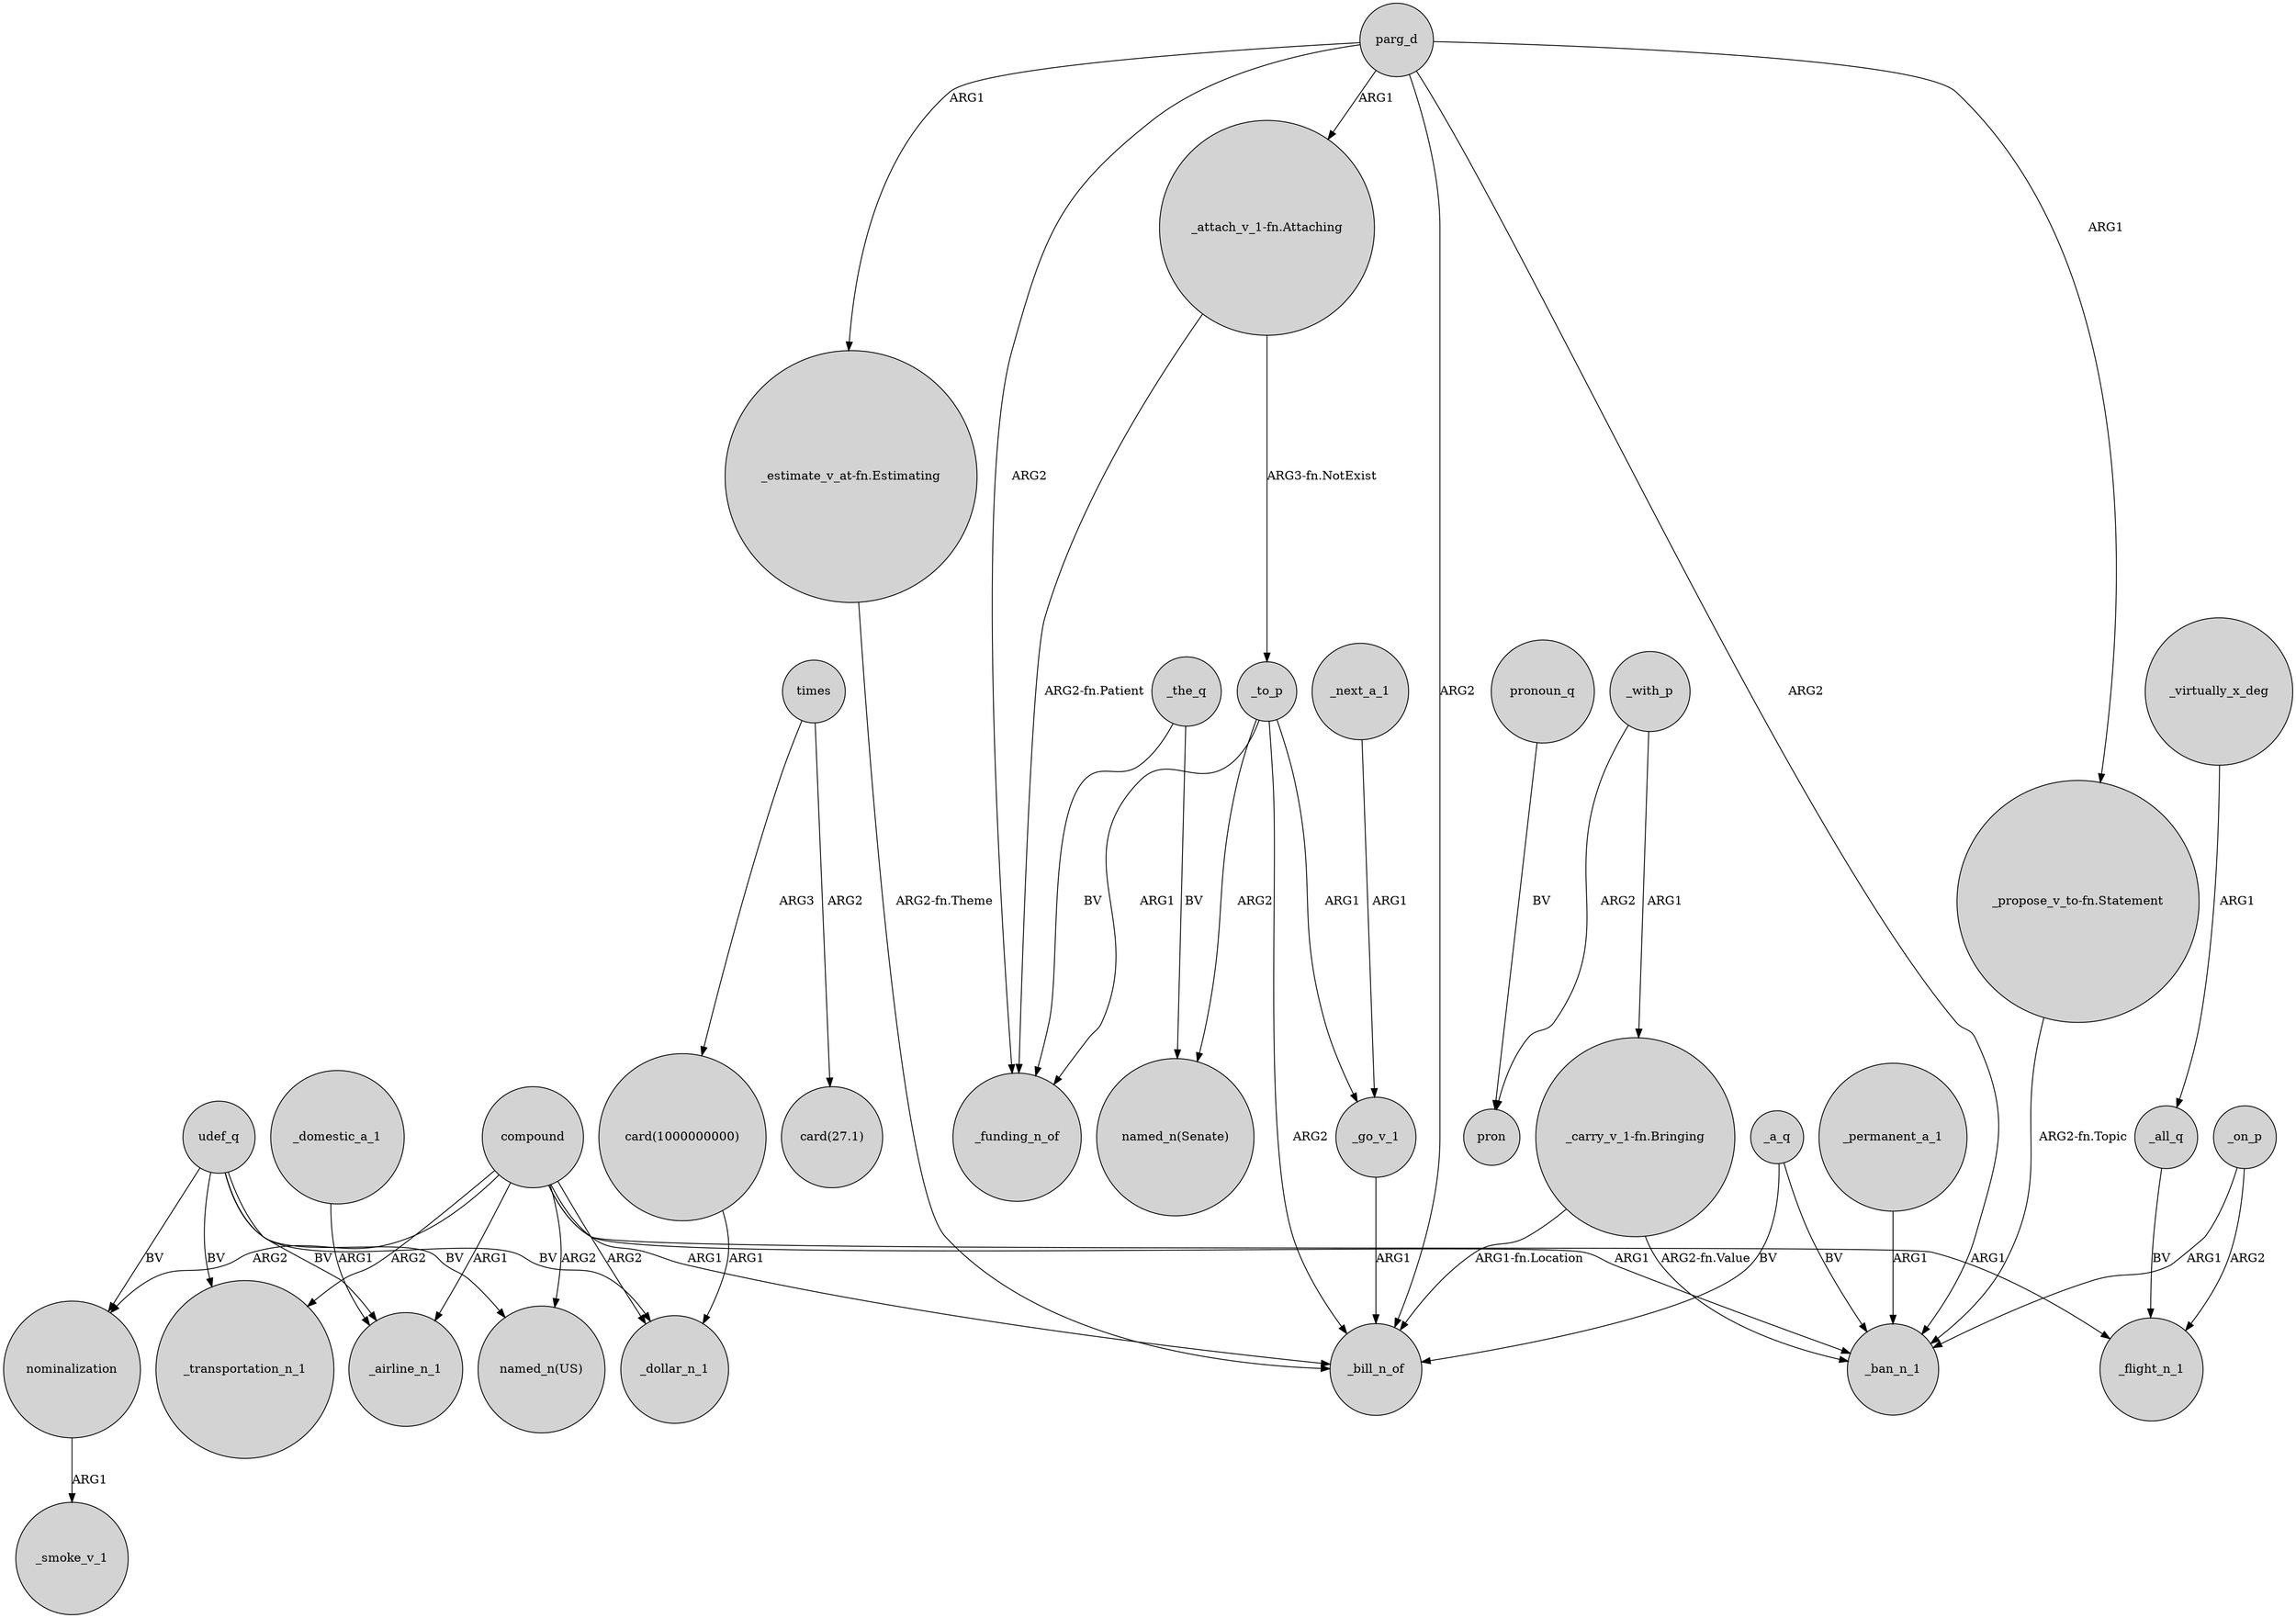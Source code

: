 digraph {
	node [shape=circle style=filled]
	_all_q -> _flight_n_1 [label=BV]
	udef_q -> "named_n(US)" [label=BV]
	parg_d -> "_attach_v_1-fn.Attaching" [label=ARG1]
	compound -> _ban_n_1 [label=ARG1]
	udef_q -> _transportation_n_1 [label=BV]
	compound -> _bill_n_of [label=ARG1]
	_next_a_1 -> _go_v_1 [label=ARG1]
	_a_q -> _bill_n_of [label=BV]
	_to_p -> "named_n(Senate)" [label=ARG2]
	_a_q -> _ban_n_1 [label=BV]
	compound -> _flight_n_1 [label=ARG1]
	compound -> _transportation_n_1 [label=ARG2]
	times -> "card(27.1)" [label=ARG2]
	_go_v_1 -> _bill_n_of [label=ARG1]
	compound -> nominalization [label=ARG2]
	parg_d -> "_propose_v_to-fn.Statement" [label=ARG1]
	nominalization -> _smoke_v_1 [label=ARG1]
	_to_p -> _bill_n_of [label=ARG2]
	parg_d -> _bill_n_of [label=ARG2]
	compound -> "named_n(US)" [label=ARG2]
	times -> "card(1000000000)" [label=ARG3]
	_on_p -> _ban_n_1 [label=ARG1]
	_the_q -> _funding_n_of [label=BV]
	pronoun_q -> pron [label=BV]
	"_attach_v_1-fn.Attaching" -> _funding_n_of [label="ARG2-fn.Patient"]
	_permanent_a_1 -> _ban_n_1 [label=ARG1]
	parg_d -> _funding_n_of [label=ARG2]
	_the_q -> "named_n(Senate)" [label=BV]
	_on_p -> _flight_n_1 [label=ARG2]
	parg_d -> _ban_n_1 [label=ARG2]
	_to_p -> _go_v_1 [label=ARG1]
	"_carry_v_1-fn.Bringing" -> _ban_n_1 [label="ARG2-fn.Value"]
	udef_q -> nominalization [label=BV]
	compound -> _airline_n_1 [label=ARG1]
	parg_d -> "_estimate_v_at-fn.Estimating" [label=ARG1]
	"_propose_v_to-fn.Statement" -> _ban_n_1 [label="ARG2-fn.Topic"]
	"_carry_v_1-fn.Bringing" -> _bill_n_of [label="ARG1-fn.Location"]
	_virtually_x_deg -> _all_q [label=ARG1]
	_to_p -> _funding_n_of [label=ARG1]
	"_attach_v_1-fn.Attaching" -> _to_p [label="ARG3-fn.NotExist"]
	udef_q -> _airline_n_1 [label=BV]
	"card(1000000000)" -> _dollar_n_1 [label=ARG1]
	_domestic_a_1 -> _airline_n_1 [label=ARG1]
	compound -> _dollar_n_1 [label=ARG2]
	_with_p -> pron [label=ARG2]
	_with_p -> "_carry_v_1-fn.Bringing" [label=ARG1]
	udef_q -> _dollar_n_1 [label=BV]
	"_estimate_v_at-fn.Estimating" -> _bill_n_of [label="ARG2-fn.Theme"]
}
